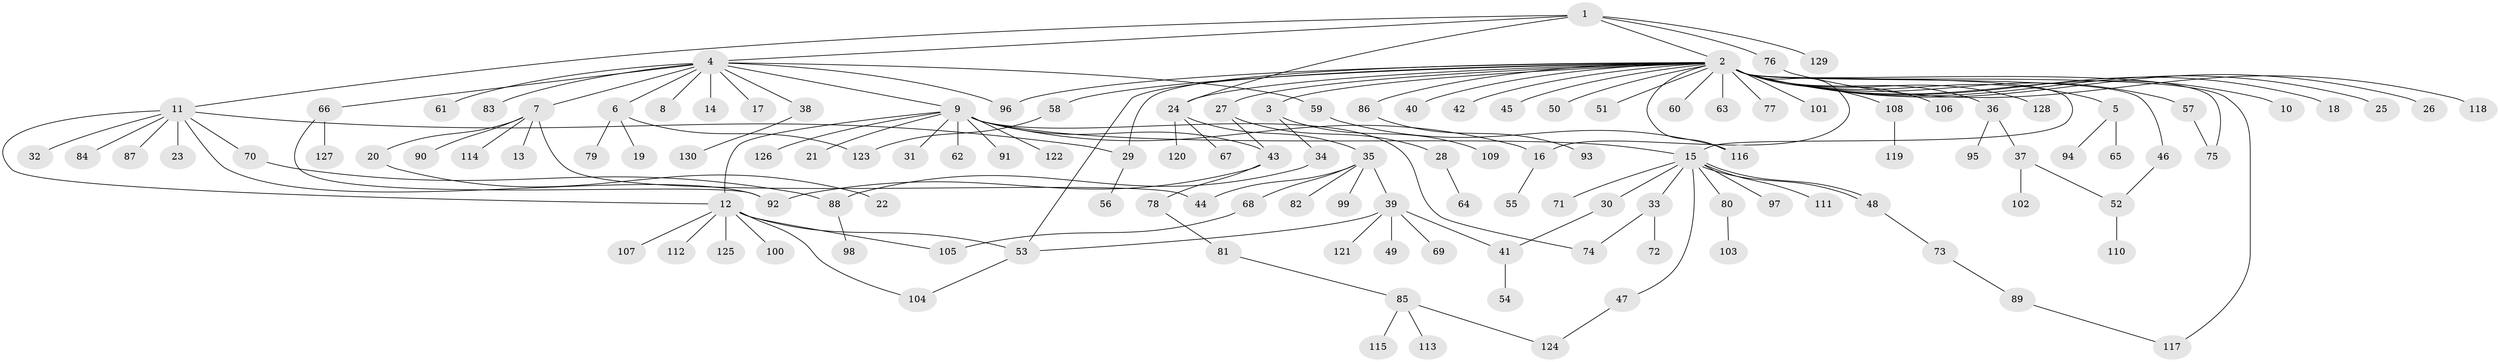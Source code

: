 // coarse degree distribution, {1: 0.7692307692307693, 49: 0.01098901098901099, 2: 0.13186813186813187, 7: 0.01098901098901099, 13: 0.01098901098901099, 4: 0.02197802197802198, 14: 0.01098901098901099, 5: 0.01098901098901099, 3: 0.02197802197802198}
// Generated by graph-tools (version 1.1) at 2025/50/03/04/25 21:50:06]
// undirected, 130 vertices, 153 edges
graph export_dot {
graph [start="1"]
  node [color=gray90,style=filled];
  1;
  2;
  3;
  4;
  5;
  6;
  7;
  8;
  9;
  10;
  11;
  12;
  13;
  14;
  15;
  16;
  17;
  18;
  19;
  20;
  21;
  22;
  23;
  24;
  25;
  26;
  27;
  28;
  29;
  30;
  31;
  32;
  33;
  34;
  35;
  36;
  37;
  38;
  39;
  40;
  41;
  42;
  43;
  44;
  45;
  46;
  47;
  48;
  49;
  50;
  51;
  52;
  53;
  54;
  55;
  56;
  57;
  58;
  59;
  60;
  61;
  62;
  63;
  64;
  65;
  66;
  67;
  68;
  69;
  70;
  71;
  72;
  73;
  74;
  75;
  76;
  77;
  78;
  79;
  80;
  81;
  82;
  83;
  84;
  85;
  86;
  87;
  88;
  89;
  90;
  91;
  92;
  93;
  94;
  95;
  96;
  97;
  98;
  99;
  100;
  101;
  102;
  103;
  104;
  105;
  106;
  107;
  108;
  109;
  110;
  111;
  112;
  113;
  114;
  115;
  116;
  117;
  118;
  119;
  120;
  121;
  122;
  123;
  124;
  125;
  126;
  127;
  128;
  129;
  130;
  1 -- 2;
  1 -- 4;
  1 -- 11;
  1 -- 24;
  1 -- 76;
  1 -- 129;
  2 -- 3;
  2 -- 5;
  2 -- 10;
  2 -- 15;
  2 -- 16;
  2 -- 18;
  2 -- 24;
  2 -- 25;
  2 -- 26;
  2 -- 27;
  2 -- 29;
  2 -- 36;
  2 -- 40;
  2 -- 42;
  2 -- 45;
  2 -- 46;
  2 -- 50;
  2 -- 51;
  2 -- 53;
  2 -- 57;
  2 -- 58;
  2 -- 60;
  2 -- 63;
  2 -- 75;
  2 -- 77;
  2 -- 86;
  2 -- 96;
  2 -- 101;
  2 -- 106;
  2 -- 108;
  2 -- 116;
  2 -- 117;
  2 -- 128;
  3 -- 34;
  3 -- 109;
  4 -- 6;
  4 -- 7;
  4 -- 8;
  4 -- 9;
  4 -- 14;
  4 -- 17;
  4 -- 38;
  4 -- 59;
  4 -- 61;
  4 -- 66;
  4 -- 83;
  4 -- 96;
  5 -- 65;
  5 -- 94;
  6 -- 19;
  6 -- 79;
  6 -- 123;
  7 -- 13;
  7 -- 20;
  7 -- 44;
  7 -- 90;
  7 -- 114;
  9 -- 12;
  9 -- 15;
  9 -- 16;
  9 -- 21;
  9 -- 31;
  9 -- 43;
  9 -- 62;
  9 -- 74;
  9 -- 91;
  9 -- 122;
  9 -- 126;
  11 -- 12;
  11 -- 23;
  11 -- 29;
  11 -- 32;
  11 -- 70;
  11 -- 84;
  11 -- 87;
  11 -- 92;
  12 -- 53;
  12 -- 100;
  12 -- 104;
  12 -- 105;
  12 -- 107;
  12 -- 112;
  12 -- 125;
  15 -- 30;
  15 -- 33;
  15 -- 47;
  15 -- 48;
  15 -- 48;
  15 -- 71;
  15 -- 80;
  15 -- 97;
  15 -- 111;
  16 -- 55;
  20 -- 22;
  24 -- 35;
  24 -- 67;
  24 -- 120;
  27 -- 28;
  27 -- 43;
  28 -- 64;
  29 -- 56;
  30 -- 41;
  33 -- 72;
  33 -- 74;
  34 -- 88;
  35 -- 39;
  35 -- 44;
  35 -- 68;
  35 -- 82;
  35 -- 99;
  36 -- 37;
  36 -- 95;
  37 -- 52;
  37 -- 102;
  38 -- 130;
  39 -- 41;
  39 -- 49;
  39 -- 53;
  39 -- 69;
  39 -- 121;
  41 -- 54;
  43 -- 78;
  43 -- 92;
  46 -- 52;
  47 -- 124;
  48 -- 73;
  52 -- 110;
  53 -- 104;
  57 -- 75;
  58 -- 123;
  59 -- 116;
  66 -- 92;
  66 -- 127;
  68 -- 105;
  70 -- 88;
  73 -- 89;
  76 -- 118;
  78 -- 81;
  80 -- 103;
  81 -- 85;
  85 -- 113;
  85 -- 115;
  85 -- 124;
  86 -- 93;
  88 -- 98;
  89 -- 117;
  108 -- 119;
}
